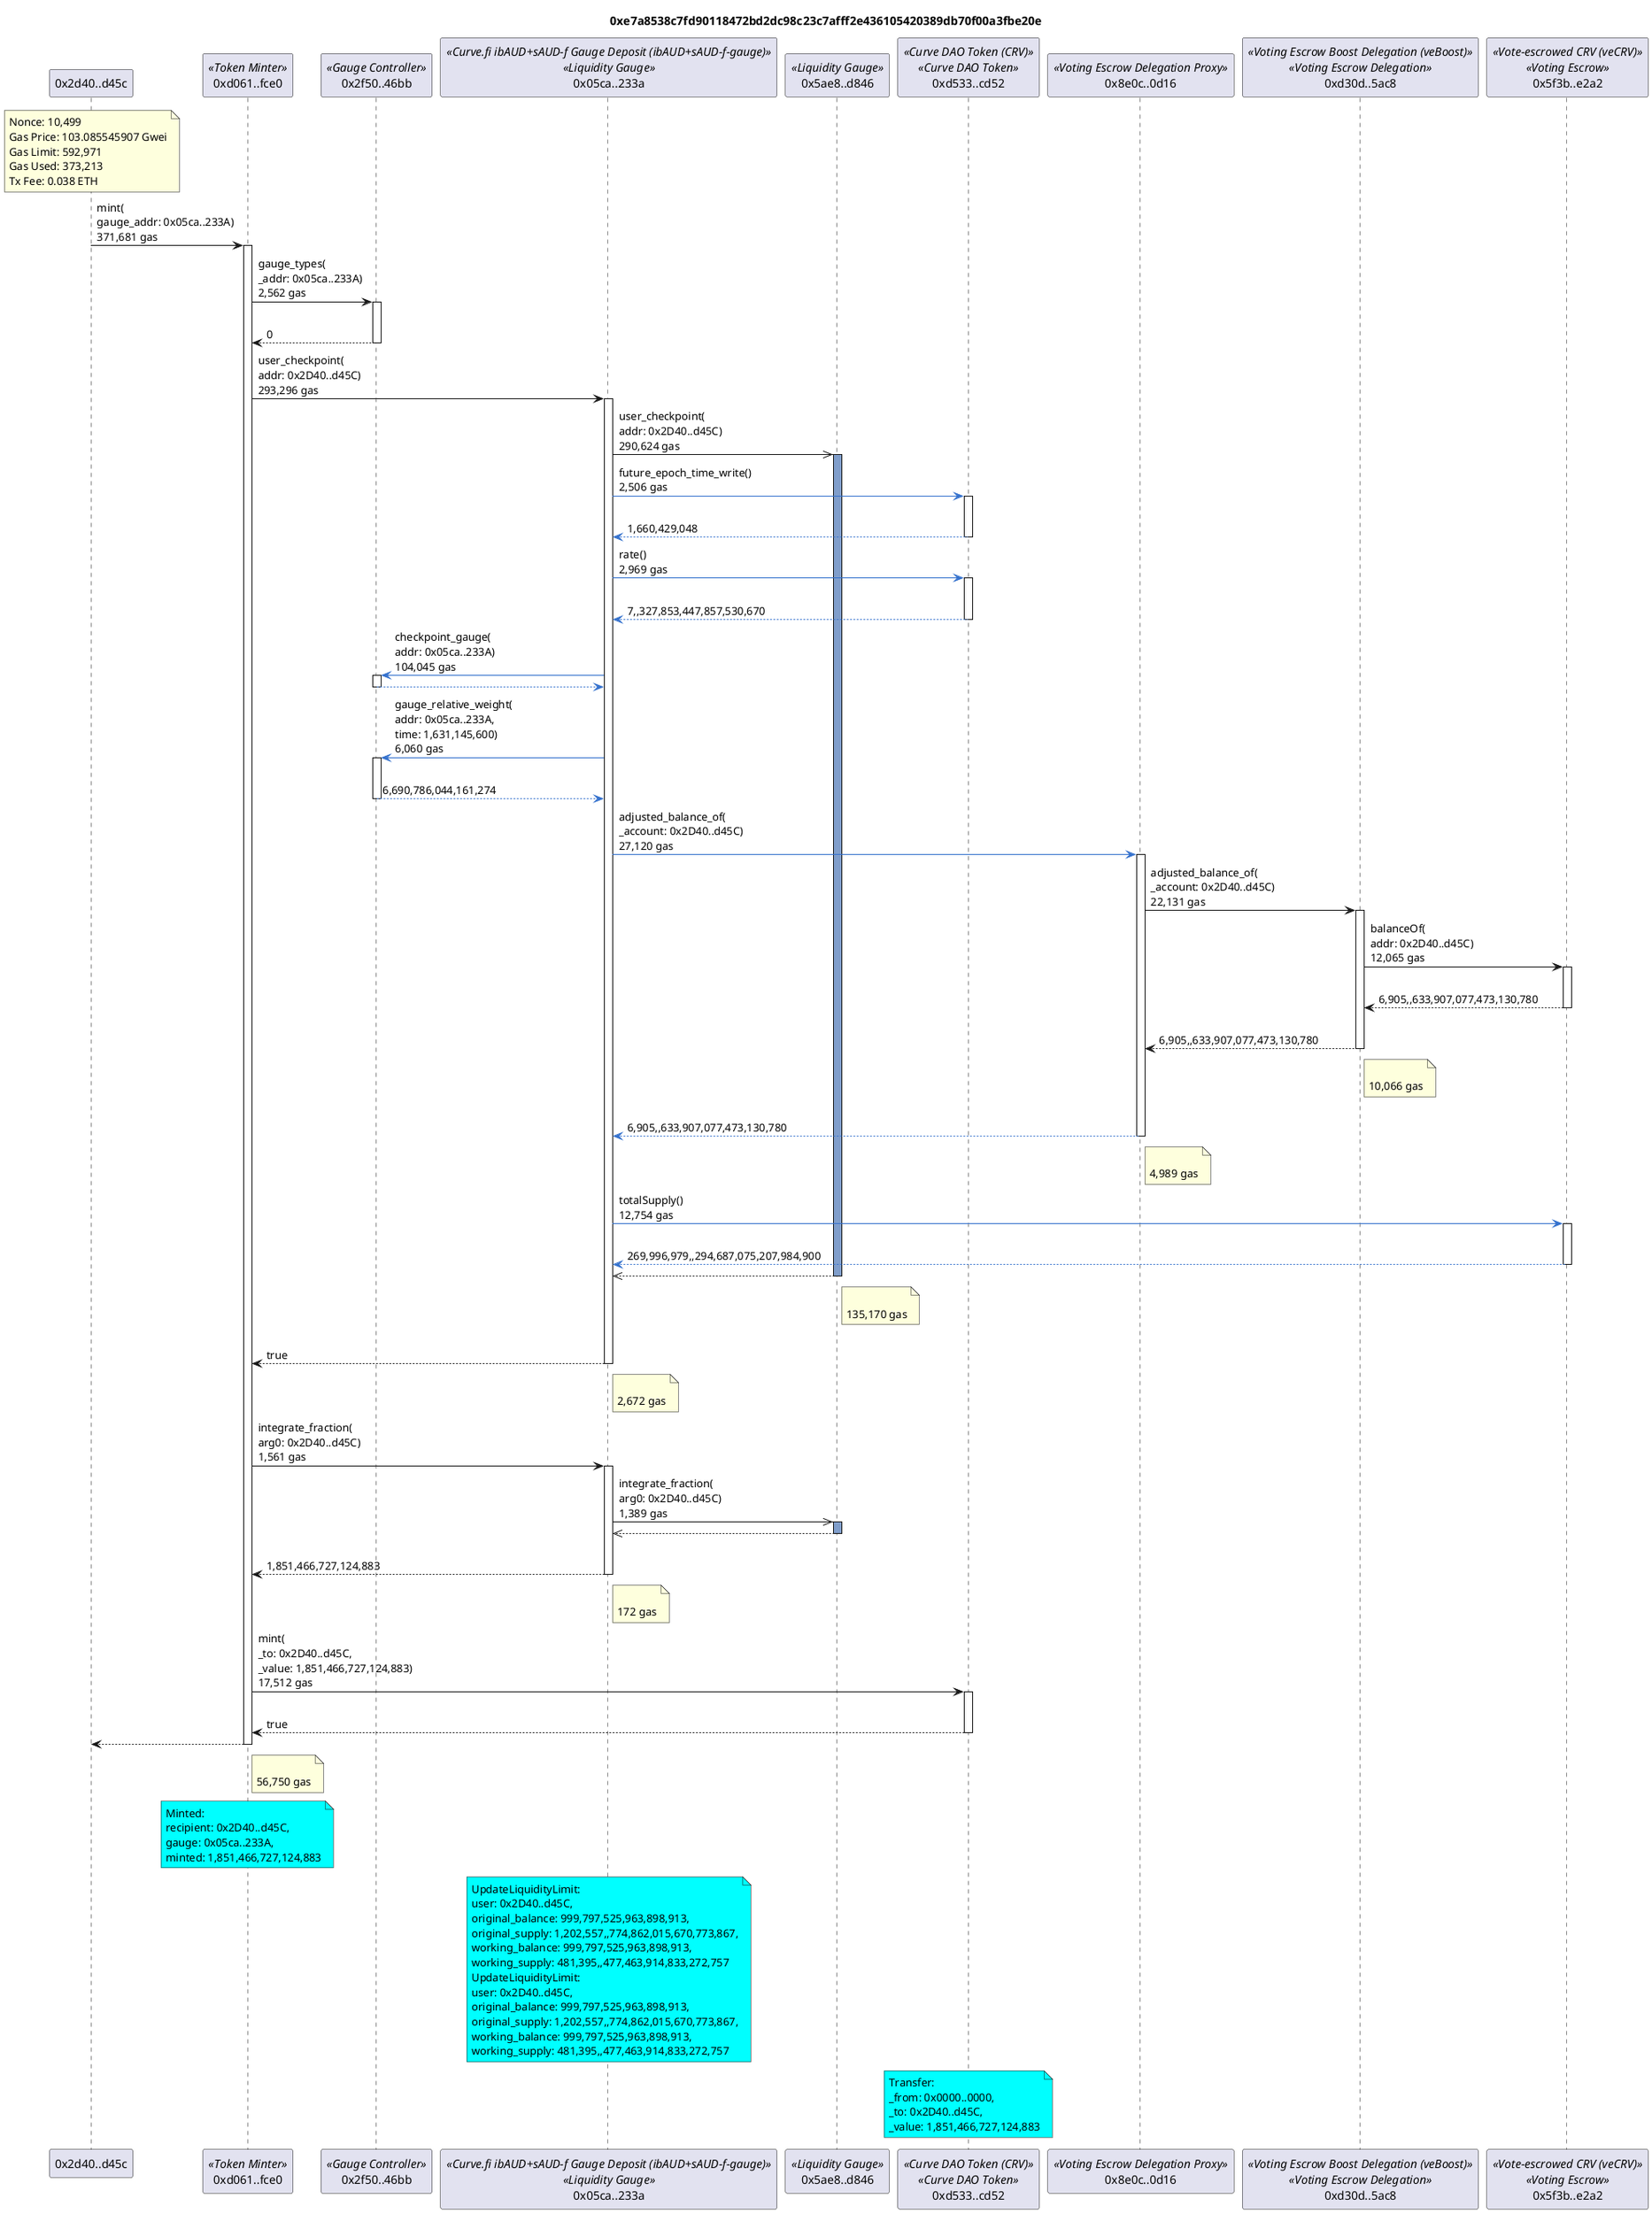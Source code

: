 @startuml
title 0xe7a8538c7fd90118472bd2dc98c23c7afff2e436105420389db70f00a3fbe20e
participant "0x2d40..d45c" as 2d40d45c 
participant "0xd061..fce0" as d061fce0 <<Token Minter>>
participant "0x2f50..46bb" as 2f5046bb <<Gauge Controller>>
participant "0x05ca..233a" as 05ca233a <<Curve.fi ibAUD+sAUD-f Gauge Deposit (ibAUD+sAUD-f-gauge)>><<Liquidity Gauge>>
participant "0x5ae8..d846" as 5ae8d846 <<Liquidity Gauge>>
participant "0xd533..cd52" as d533cd52 <<Curve DAO Token (CRV)>><<Curve DAO Token>>
participant "0x8e0c..0d16" as 8e0c0d16 <<Voting Escrow Delegation Proxy>>
participant "0xd30d..5ac8" as d30d5ac8 <<Voting Escrow Boost Delegation (veBoost)>><<Voting Escrow Delegation>>
participant "0x5f3b..e2a2" as 5f3be2a2 <<Vote-escrowed CRV (veCRV)>><<Voting Escrow>>

note over 2d40d45c
Nonce: 10,499
Gas Price: 103.085545907 Gwei
Gas Limit: 592,971
Gas Used: 373,213
Tx Fee: 0.038 ETH
end note

2d40d45c -> d061fce0: mint(\ngauge_addr: 0x05ca..233A)\n371,681 gas
activate d061fce0
d061fce0 -> 2f5046bb: gauge_types(\n_addr: 0x05ca..233A)\n2,562 gas
activate 2f5046bb
return\n0
d061fce0 -> 05ca233a: user_checkpoint(\naddr: 0x2D40..d45C)\n293,296 gas
activate 05ca233a
05ca233a ->> 5ae8d846: user_checkpoint(\naddr: 0x2D40..d45C)\n290,624 gas
activate 5ae8d846 #809ECB
05ca233a -[#3471CD]> d533cd52: future_epoch_time_write()\n2,506 gas
activate d533cd52
return\n1,660,429,048
05ca233a -[#3471CD]> d533cd52: rate()\n2,969 gas
activate d533cd52
return\n7,,327,853,447,857,530,670
05ca233a -[#3471CD]> 2f5046bb: checkpoint_gauge(\naddr: 0x05ca..233A)\n104,045 gas
activate 2f5046bb
return
05ca233a -[#3471CD]> 2f5046bb: gauge_relative_weight(\naddr: 0x05ca..233A,\ntime: 1,631,145,600)\n6,060 gas
activate 2f5046bb
return\n6,690,786,044,161,274
05ca233a -[#3471CD]> 8e0c0d16: adjusted_balance_of(\n_account: 0x2D40..d45C)\n27,120 gas
activate 8e0c0d16
8e0c0d16 -> d30d5ac8: adjusted_balance_of(\n_account: 0x2D40..d45C)\n22,131 gas
activate d30d5ac8
d30d5ac8 -> 5f3be2a2: balanceOf(\naddr: 0x2D40..d45C)\n12,065 gas
activate 5f3be2a2
return\n6,905,,633,907,077,473,130,780
return\n6,905,,633,907,077,473,130,780
note right of d30d5ac8: \n10,066 gas
return\n6,905,,633,907,077,473,130,780
note right of 8e0c0d16: \n4,989 gas
05ca233a -[#3471CD]> 5f3be2a2: totalSupply()\n12,754 gas
activate 5f3be2a2
return\n269,996,979,,294,687,075,207,984,900
return
note right of 5ae8d846: \n135,170 gas
return\ntrue
note right of 05ca233a: \n2,672 gas
d061fce0 -> 05ca233a: integrate_fraction(\narg0: 0x2D40..d45C)\n1,561 gas
activate 05ca233a
05ca233a ->> 5ae8d846: integrate_fraction(\narg0: 0x2D40..d45C)\n1,389 gas
activate 5ae8d846 #809ECB
return
return\n1,851,466,727,124,883
note right of 05ca233a: \n172 gas
d061fce0 -> d533cd52: mint(\n_to: 0x2D40..d45C,\n_value: 1,851,466,727,124,883)\n17,512 gas
activate d533cd52
return\ntrue
return
note right of d061fce0: \n56,750 gas

note over d061fce0 #aqua
Minted:
recipient: 0x2D40..d45C,
gauge: 0x05ca..233A,
minted: 1,851,466,727,124,883
end note
note over 05ca233a #aqua
UpdateLiquidityLimit:
user: 0x2D40..d45C,
original_balance: 999,797,525,963,898,913,
original_supply: 1,202,557,,774,862,015,670,773,867,
working_balance: 999,797,525,963,898,913,
working_supply: 481,395,,477,463,914,833,272,757
UpdateLiquidityLimit:
user: 0x2D40..d45C,
original_balance: 999,797,525,963,898,913,
original_supply: 1,202,557,,774,862,015,670,773,867,
working_balance: 999,797,525,963,898,913,
working_supply: 481,395,,477,463,914,833,272,757
end note
note over d533cd52 #aqua
Transfer:
_from: 0x0000..0000,
_to: 0x2D40..d45C,
_value: 1,851,466,727,124,883
end note
@endumls
